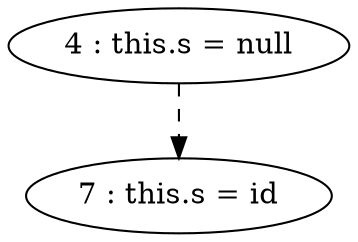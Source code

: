 digraph G {
"4 : this.s = null"
"4 : this.s = null" -> "7 : this.s = id" [style=dashed]
"7 : this.s = id"
}